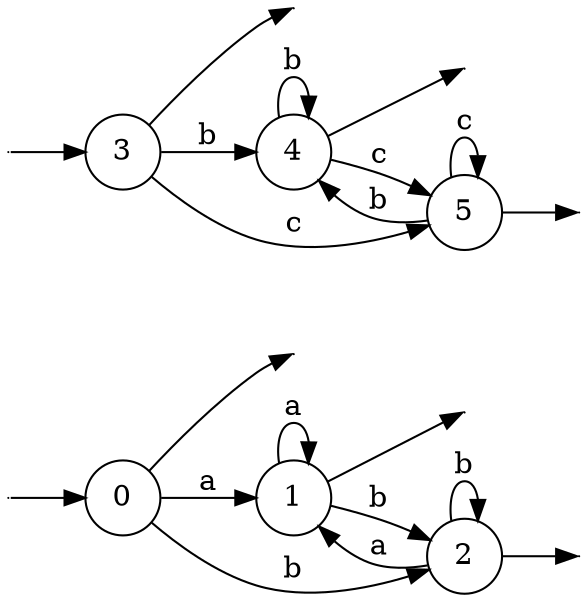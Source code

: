 digraph
{
  vcsn_context = "lal(abc), b"
  rankdir = LR
  {
    node [shape = point, width = 0]
    I0
    I3
    F0
    F1
    F2
    F3
    F4
    F5
  }
  {
    node [shape = circle]
    0
    1
    2
    3
    4
    5
  }
  I0 -> 0
  I3 -> 3
  0 -> F0
  0 -> 1 [label = "a"]
  0 -> 2 [label = "b"]
  1 -> F1
  1 -> 1 [label = "a"]
  1 -> 2 [label = "b"]
  2 -> F2
  2 -> 1 [label = "a"]
  2 -> 2 [label = "b"]
  3 -> F3
  3 -> 4 [label = "b"]
  3 -> 5 [label = "c"]
  4 -> F4
  4 -> 4 [label = "b"]
  4 -> 5 [label = "c"]
  5 -> F5
  5 -> 4 [label = "b"]
  5 -> 5 [label = "c"]
}
